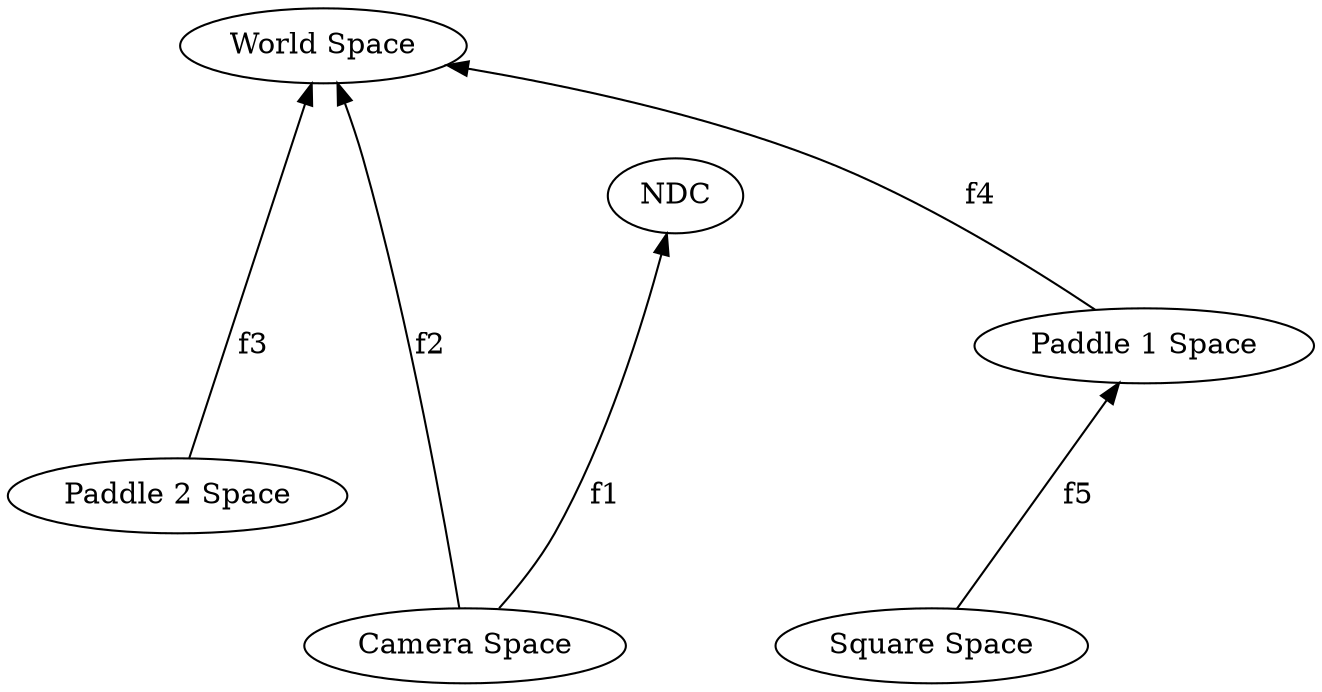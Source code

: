digraph {
    rankdir="BT"
    nodesep=1
    ranksep=1
    p1 [label = "Paddle 1 Space"];
    s1 [label = "Square Space"];
    p2 [label = "Paddle 2 Space"] ;
    cs [label = "Camera Space"];
    ws [label = "World Space"];
    ndc [label = "NDC"];
    p1 -> ws  [label="f4",weight="0.2"];
    s1 -> p1  [label="f5",weight="0.2"];
    p2 -> ws [label="f3",weight="0.2"];
    cs -> ws [label="f2",weight="0.2"];
    cs -> ndc [label="f1",weight="0.2"];
}
